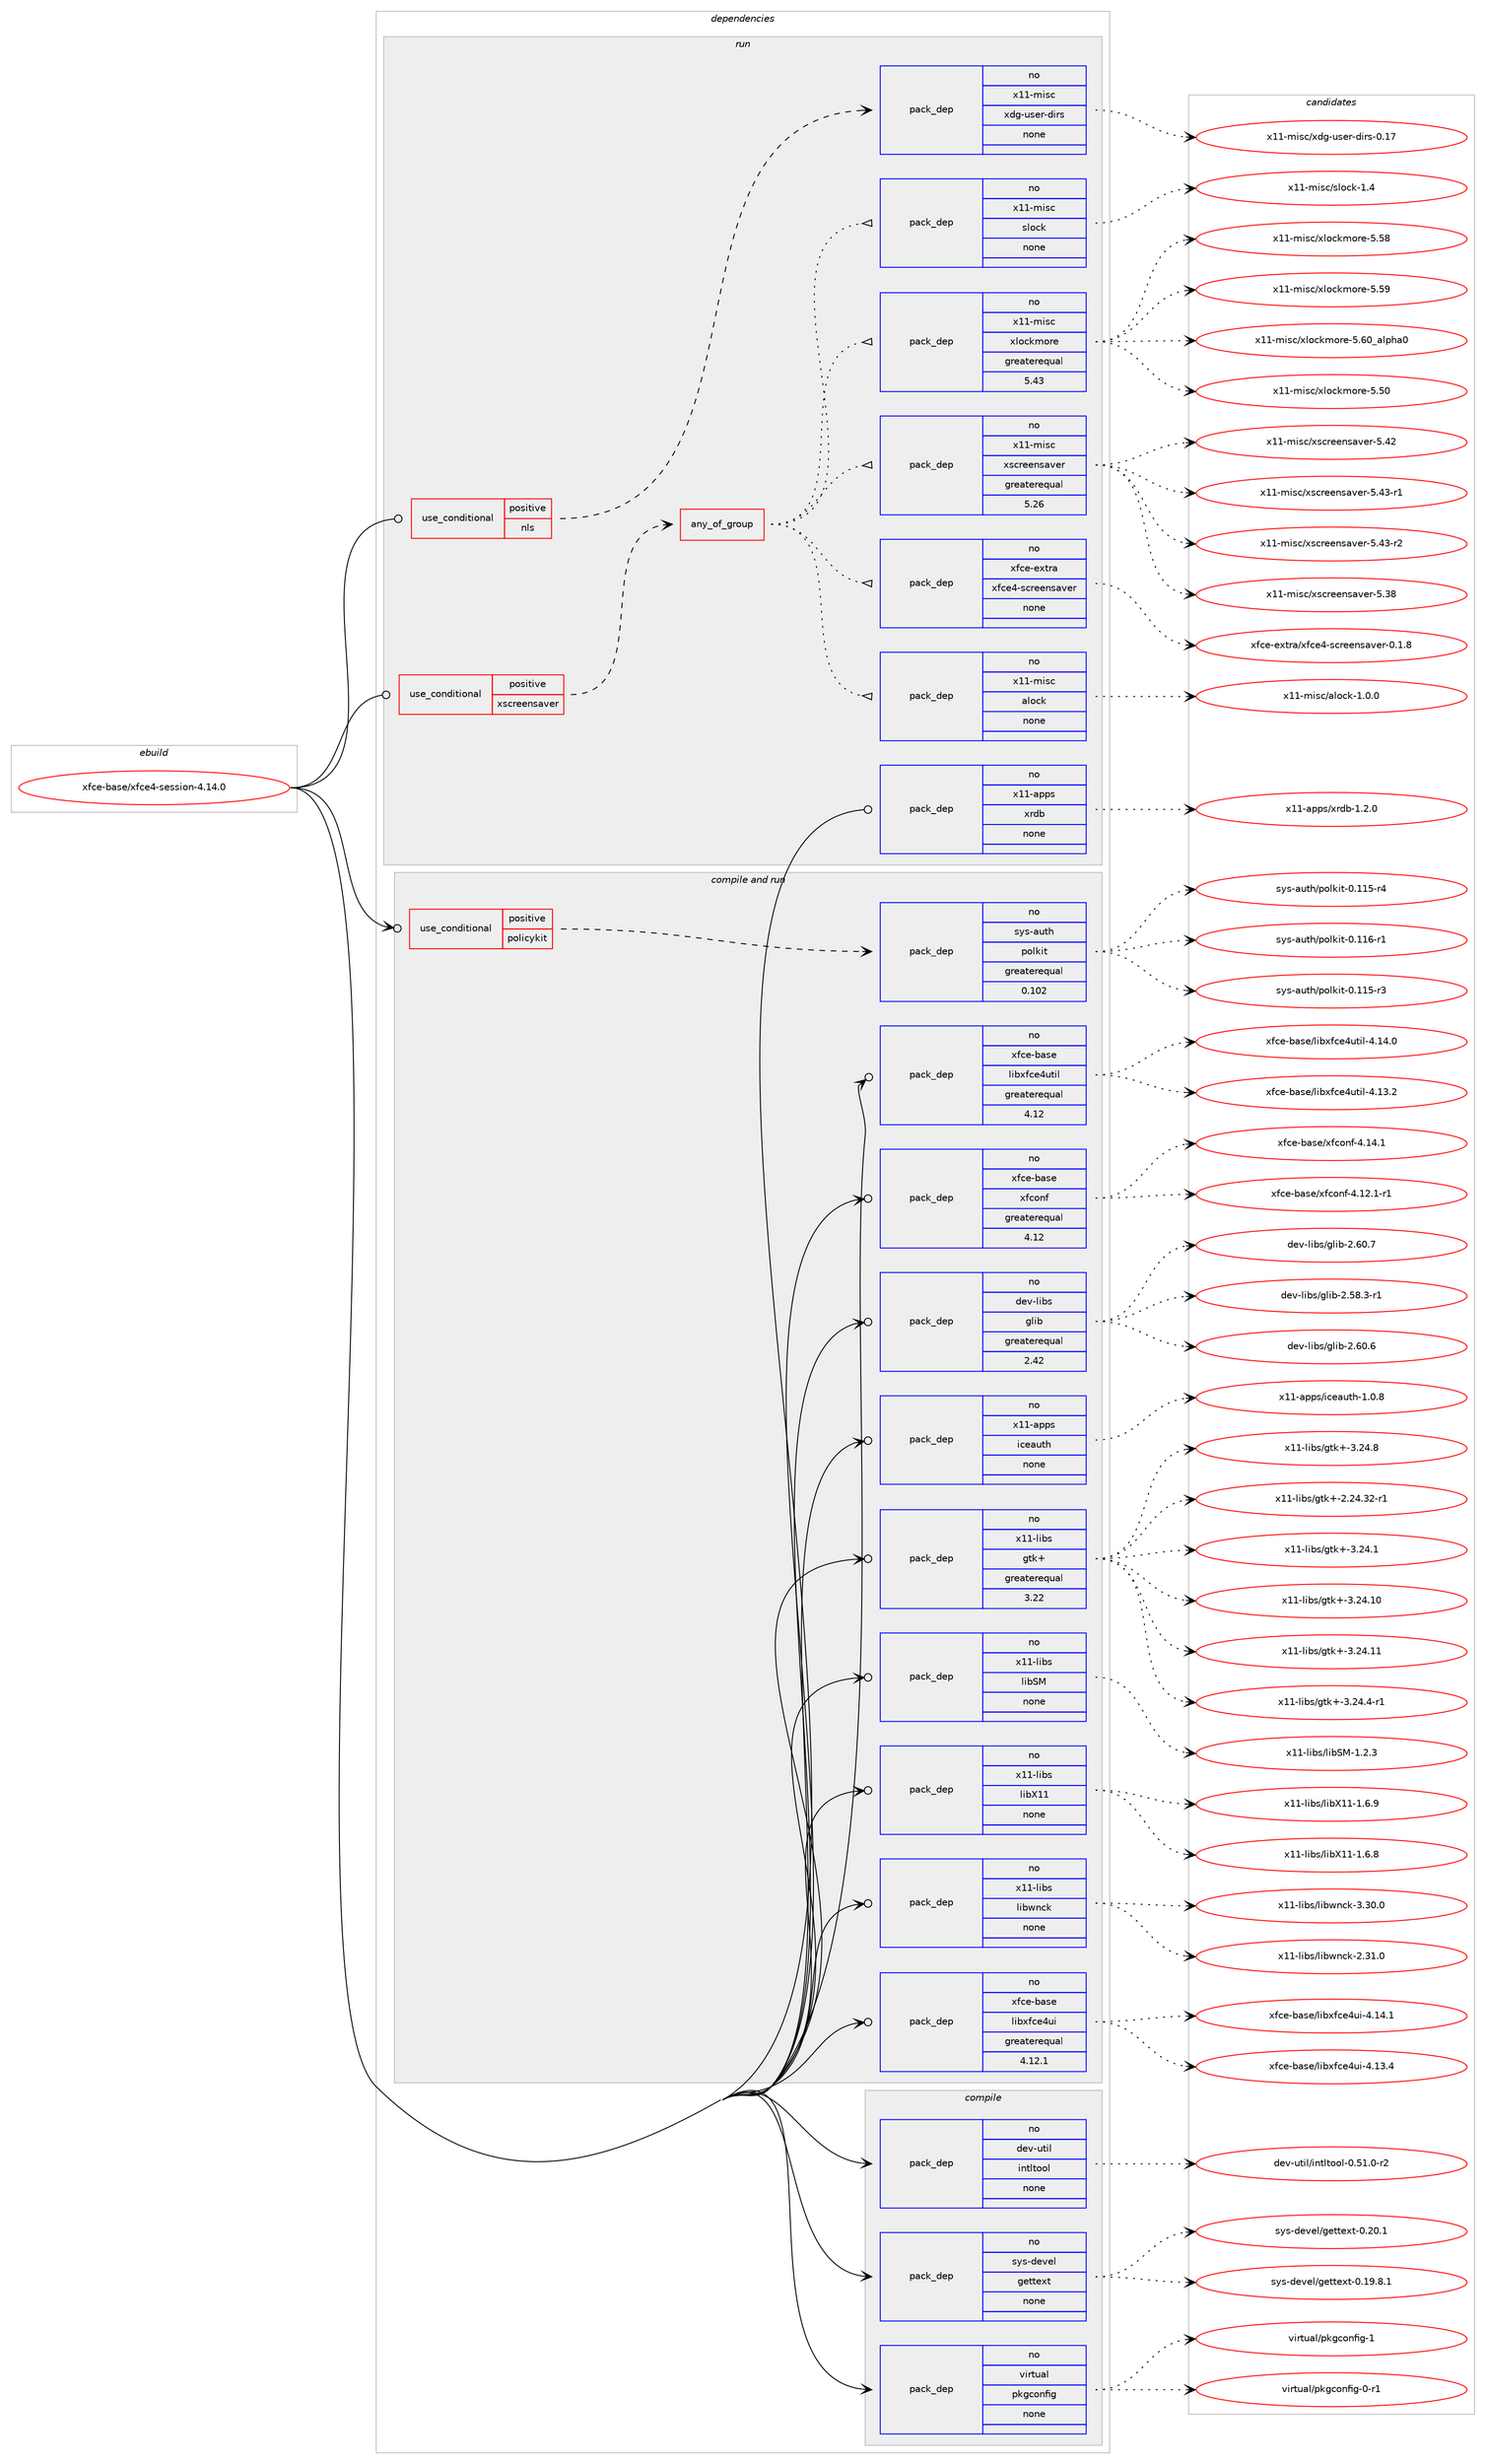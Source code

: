 digraph prolog {

# *************
# Graph options
# *************

newrank=true;
concentrate=true;
compound=true;
graph [rankdir=LR,fontname=Helvetica,fontsize=10,ranksep=1.5];#, ranksep=2.5, nodesep=0.2];
edge  [arrowhead=vee];
node  [fontname=Helvetica,fontsize=10];

# **********
# The ebuild
# **********

subgraph cluster_leftcol {
color=gray;
rank=same;
label=<<i>ebuild</i>>;
id [label="xfce-base/xfce4-session-4.14.0", color=red, width=4, href="../xfce-base/xfce4-session-4.14.0.svg"];
}

# ****************
# The dependencies
# ****************

subgraph cluster_midcol {
color=gray;
label=<<i>dependencies</i>>;
subgraph cluster_compile {
fillcolor="#eeeeee";
style=filled;
label=<<i>compile</i>>;
subgraph pack690324 {
dependency928187 [label=<<TABLE BORDER="0" CELLBORDER="1" CELLSPACING="0" CELLPADDING="4" WIDTH="220"><TR><TD ROWSPAN="6" CELLPADDING="30">pack_dep</TD></TR><TR><TD WIDTH="110">no</TD></TR><TR><TD>dev-util</TD></TR><TR><TD>intltool</TD></TR><TR><TD>none</TD></TR><TR><TD></TD></TR></TABLE>>, shape=none, color=blue];
}
id:e -> dependency928187:w [weight=20,style="solid",arrowhead="vee"];
subgraph pack690325 {
dependency928188 [label=<<TABLE BORDER="0" CELLBORDER="1" CELLSPACING="0" CELLPADDING="4" WIDTH="220"><TR><TD ROWSPAN="6" CELLPADDING="30">pack_dep</TD></TR><TR><TD WIDTH="110">no</TD></TR><TR><TD>sys-devel</TD></TR><TR><TD>gettext</TD></TR><TR><TD>none</TD></TR><TR><TD></TD></TR></TABLE>>, shape=none, color=blue];
}
id:e -> dependency928188:w [weight=20,style="solid",arrowhead="vee"];
subgraph pack690326 {
dependency928189 [label=<<TABLE BORDER="0" CELLBORDER="1" CELLSPACING="0" CELLPADDING="4" WIDTH="220"><TR><TD ROWSPAN="6" CELLPADDING="30">pack_dep</TD></TR><TR><TD WIDTH="110">no</TD></TR><TR><TD>virtual</TD></TR><TR><TD>pkgconfig</TD></TR><TR><TD>none</TD></TR><TR><TD></TD></TR></TABLE>>, shape=none, color=blue];
}
id:e -> dependency928189:w [weight=20,style="solid",arrowhead="vee"];
}
subgraph cluster_compileandrun {
fillcolor="#eeeeee";
style=filled;
label=<<i>compile and run</i>>;
subgraph cond220980 {
dependency928190 [label=<<TABLE BORDER="0" CELLBORDER="1" CELLSPACING="0" CELLPADDING="4"><TR><TD ROWSPAN="3" CELLPADDING="10">use_conditional</TD></TR><TR><TD>positive</TD></TR><TR><TD>policykit</TD></TR></TABLE>>, shape=none, color=red];
subgraph pack690327 {
dependency928191 [label=<<TABLE BORDER="0" CELLBORDER="1" CELLSPACING="0" CELLPADDING="4" WIDTH="220"><TR><TD ROWSPAN="6" CELLPADDING="30">pack_dep</TD></TR><TR><TD WIDTH="110">no</TD></TR><TR><TD>sys-auth</TD></TR><TR><TD>polkit</TD></TR><TR><TD>greaterequal</TD></TR><TR><TD>0.102</TD></TR></TABLE>>, shape=none, color=blue];
}
dependency928190:e -> dependency928191:w [weight=20,style="dashed",arrowhead="vee"];
}
id:e -> dependency928190:w [weight=20,style="solid",arrowhead="odotvee"];
subgraph pack690328 {
dependency928192 [label=<<TABLE BORDER="0" CELLBORDER="1" CELLSPACING="0" CELLPADDING="4" WIDTH="220"><TR><TD ROWSPAN="6" CELLPADDING="30">pack_dep</TD></TR><TR><TD WIDTH="110">no</TD></TR><TR><TD>dev-libs</TD></TR><TR><TD>glib</TD></TR><TR><TD>greaterequal</TD></TR><TR><TD>2.42</TD></TR></TABLE>>, shape=none, color=blue];
}
id:e -> dependency928192:w [weight=20,style="solid",arrowhead="odotvee"];
subgraph pack690329 {
dependency928193 [label=<<TABLE BORDER="0" CELLBORDER="1" CELLSPACING="0" CELLPADDING="4" WIDTH="220"><TR><TD ROWSPAN="6" CELLPADDING="30">pack_dep</TD></TR><TR><TD WIDTH="110">no</TD></TR><TR><TD>x11-apps</TD></TR><TR><TD>iceauth</TD></TR><TR><TD>none</TD></TR><TR><TD></TD></TR></TABLE>>, shape=none, color=blue];
}
id:e -> dependency928193:w [weight=20,style="solid",arrowhead="odotvee"];
subgraph pack690330 {
dependency928194 [label=<<TABLE BORDER="0" CELLBORDER="1" CELLSPACING="0" CELLPADDING="4" WIDTH="220"><TR><TD ROWSPAN="6" CELLPADDING="30">pack_dep</TD></TR><TR><TD WIDTH="110">no</TD></TR><TR><TD>x11-libs</TD></TR><TR><TD>gtk+</TD></TR><TR><TD>greaterequal</TD></TR><TR><TD>3.22</TD></TR></TABLE>>, shape=none, color=blue];
}
id:e -> dependency928194:w [weight=20,style="solid",arrowhead="odotvee"];
subgraph pack690331 {
dependency928195 [label=<<TABLE BORDER="0" CELLBORDER="1" CELLSPACING="0" CELLPADDING="4" WIDTH="220"><TR><TD ROWSPAN="6" CELLPADDING="30">pack_dep</TD></TR><TR><TD WIDTH="110">no</TD></TR><TR><TD>x11-libs</TD></TR><TR><TD>libSM</TD></TR><TR><TD>none</TD></TR><TR><TD></TD></TR></TABLE>>, shape=none, color=blue];
}
id:e -> dependency928195:w [weight=20,style="solid",arrowhead="odotvee"];
subgraph pack690332 {
dependency928196 [label=<<TABLE BORDER="0" CELLBORDER="1" CELLSPACING="0" CELLPADDING="4" WIDTH="220"><TR><TD ROWSPAN="6" CELLPADDING="30">pack_dep</TD></TR><TR><TD WIDTH="110">no</TD></TR><TR><TD>x11-libs</TD></TR><TR><TD>libX11</TD></TR><TR><TD>none</TD></TR><TR><TD></TD></TR></TABLE>>, shape=none, color=blue];
}
id:e -> dependency928196:w [weight=20,style="solid",arrowhead="odotvee"];
subgraph pack690333 {
dependency928197 [label=<<TABLE BORDER="0" CELLBORDER="1" CELLSPACING="0" CELLPADDING="4" WIDTH="220"><TR><TD ROWSPAN="6" CELLPADDING="30">pack_dep</TD></TR><TR><TD WIDTH="110">no</TD></TR><TR><TD>x11-libs</TD></TR><TR><TD>libwnck</TD></TR><TR><TD>none</TD></TR><TR><TD></TD></TR></TABLE>>, shape=none, color=blue];
}
id:e -> dependency928197:w [weight=20,style="solid",arrowhead="odotvee"];
subgraph pack690334 {
dependency928198 [label=<<TABLE BORDER="0" CELLBORDER="1" CELLSPACING="0" CELLPADDING="4" WIDTH="220"><TR><TD ROWSPAN="6" CELLPADDING="30">pack_dep</TD></TR><TR><TD WIDTH="110">no</TD></TR><TR><TD>xfce-base</TD></TR><TR><TD>libxfce4ui</TD></TR><TR><TD>greaterequal</TD></TR><TR><TD>4.12.1</TD></TR></TABLE>>, shape=none, color=blue];
}
id:e -> dependency928198:w [weight=20,style="solid",arrowhead="odotvee"];
subgraph pack690335 {
dependency928199 [label=<<TABLE BORDER="0" CELLBORDER="1" CELLSPACING="0" CELLPADDING="4" WIDTH="220"><TR><TD ROWSPAN="6" CELLPADDING="30">pack_dep</TD></TR><TR><TD WIDTH="110">no</TD></TR><TR><TD>xfce-base</TD></TR><TR><TD>libxfce4util</TD></TR><TR><TD>greaterequal</TD></TR><TR><TD>4.12</TD></TR></TABLE>>, shape=none, color=blue];
}
id:e -> dependency928199:w [weight=20,style="solid",arrowhead="odotvee"];
subgraph pack690336 {
dependency928200 [label=<<TABLE BORDER="0" CELLBORDER="1" CELLSPACING="0" CELLPADDING="4" WIDTH="220"><TR><TD ROWSPAN="6" CELLPADDING="30">pack_dep</TD></TR><TR><TD WIDTH="110">no</TD></TR><TR><TD>xfce-base</TD></TR><TR><TD>xfconf</TD></TR><TR><TD>greaterequal</TD></TR><TR><TD>4.12</TD></TR></TABLE>>, shape=none, color=blue];
}
id:e -> dependency928200:w [weight=20,style="solid",arrowhead="odotvee"];
}
subgraph cluster_run {
fillcolor="#eeeeee";
style=filled;
label=<<i>run</i>>;
subgraph cond220981 {
dependency928201 [label=<<TABLE BORDER="0" CELLBORDER="1" CELLSPACING="0" CELLPADDING="4"><TR><TD ROWSPAN="3" CELLPADDING="10">use_conditional</TD></TR><TR><TD>positive</TD></TR><TR><TD>nls</TD></TR></TABLE>>, shape=none, color=red];
subgraph pack690337 {
dependency928202 [label=<<TABLE BORDER="0" CELLBORDER="1" CELLSPACING="0" CELLPADDING="4" WIDTH="220"><TR><TD ROWSPAN="6" CELLPADDING="30">pack_dep</TD></TR><TR><TD WIDTH="110">no</TD></TR><TR><TD>x11-misc</TD></TR><TR><TD>xdg-user-dirs</TD></TR><TR><TD>none</TD></TR><TR><TD></TD></TR></TABLE>>, shape=none, color=blue];
}
dependency928201:e -> dependency928202:w [weight=20,style="dashed",arrowhead="vee"];
}
id:e -> dependency928201:w [weight=20,style="solid",arrowhead="odot"];
subgraph cond220982 {
dependency928203 [label=<<TABLE BORDER="0" CELLBORDER="1" CELLSPACING="0" CELLPADDING="4"><TR><TD ROWSPAN="3" CELLPADDING="10">use_conditional</TD></TR><TR><TD>positive</TD></TR><TR><TD>xscreensaver</TD></TR></TABLE>>, shape=none, color=red];
subgraph any16285 {
dependency928204 [label=<<TABLE BORDER="0" CELLBORDER="1" CELLSPACING="0" CELLPADDING="4"><TR><TD CELLPADDING="10">any_of_group</TD></TR></TABLE>>, shape=none, color=red];subgraph pack690338 {
dependency928205 [label=<<TABLE BORDER="0" CELLBORDER="1" CELLSPACING="0" CELLPADDING="4" WIDTH="220"><TR><TD ROWSPAN="6" CELLPADDING="30">pack_dep</TD></TR><TR><TD WIDTH="110">no</TD></TR><TR><TD>xfce-extra</TD></TR><TR><TD>xfce4-screensaver</TD></TR><TR><TD>none</TD></TR><TR><TD></TD></TR></TABLE>>, shape=none, color=blue];
}
dependency928204:e -> dependency928205:w [weight=20,style="dotted",arrowhead="oinv"];
subgraph pack690339 {
dependency928206 [label=<<TABLE BORDER="0" CELLBORDER="1" CELLSPACING="0" CELLPADDING="4" WIDTH="220"><TR><TD ROWSPAN="6" CELLPADDING="30">pack_dep</TD></TR><TR><TD WIDTH="110">no</TD></TR><TR><TD>x11-misc</TD></TR><TR><TD>xscreensaver</TD></TR><TR><TD>greaterequal</TD></TR><TR><TD>5.26</TD></TR></TABLE>>, shape=none, color=blue];
}
dependency928204:e -> dependency928206:w [weight=20,style="dotted",arrowhead="oinv"];
subgraph pack690340 {
dependency928207 [label=<<TABLE BORDER="0" CELLBORDER="1" CELLSPACING="0" CELLPADDING="4" WIDTH="220"><TR><TD ROWSPAN="6" CELLPADDING="30">pack_dep</TD></TR><TR><TD WIDTH="110">no</TD></TR><TR><TD>x11-misc</TD></TR><TR><TD>xlockmore</TD></TR><TR><TD>greaterequal</TD></TR><TR><TD>5.43</TD></TR></TABLE>>, shape=none, color=blue];
}
dependency928204:e -> dependency928207:w [weight=20,style="dotted",arrowhead="oinv"];
subgraph pack690341 {
dependency928208 [label=<<TABLE BORDER="0" CELLBORDER="1" CELLSPACING="0" CELLPADDING="4" WIDTH="220"><TR><TD ROWSPAN="6" CELLPADDING="30">pack_dep</TD></TR><TR><TD WIDTH="110">no</TD></TR><TR><TD>x11-misc</TD></TR><TR><TD>slock</TD></TR><TR><TD>none</TD></TR><TR><TD></TD></TR></TABLE>>, shape=none, color=blue];
}
dependency928204:e -> dependency928208:w [weight=20,style="dotted",arrowhead="oinv"];
subgraph pack690342 {
dependency928209 [label=<<TABLE BORDER="0" CELLBORDER="1" CELLSPACING="0" CELLPADDING="4" WIDTH="220"><TR><TD ROWSPAN="6" CELLPADDING="30">pack_dep</TD></TR><TR><TD WIDTH="110">no</TD></TR><TR><TD>x11-misc</TD></TR><TR><TD>alock</TD></TR><TR><TD>none</TD></TR><TR><TD></TD></TR></TABLE>>, shape=none, color=blue];
}
dependency928204:e -> dependency928209:w [weight=20,style="dotted",arrowhead="oinv"];
}
dependency928203:e -> dependency928204:w [weight=20,style="dashed",arrowhead="vee"];
}
id:e -> dependency928203:w [weight=20,style="solid",arrowhead="odot"];
subgraph pack690343 {
dependency928210 [label=<<TABLE BORDER="0" CELLBORDER="1" CELLSPACING="0" CELLPADDING="4" WIDTH="220"><TR><TD ROWSPAN="6" CELLPADDING="30">pack_dep</TD></TR><TR><TD WIDTH="110">no</TD></TR><TR><TD>x11-apps</TD></TR><TR><TD>xrdb</TD></TR><TR><TD>none</TD></TR><TR><TD></TD></TR></TABLE>>, shape=none, color=blue];
}
id:e -> dependency928210:w [weight=20,style="solid",arrowhead="odot"];
}
}

# **************
# The candidates
# **************

subgraph cluster_choices {
rank=same;
color=gray;
label=<<i>candidates</i>>;

subgraph choice690324 {
color=black;
nodesep=1;
choice1001011184511711610510847105110116108116111111108454846534946484511450 [label="dev-util/intltool-0.51.0-r2", color=red, width=4,href="../dev-util/intltool-0.51.0-r2.svg"];
dependency928187:e -> choice1001011184511711610510847105110116108116111111108454846534946484511450:w [style=dotted,weight="100"];
}
subgraph choice690325 {
color=black;
nodesep=1;
choice1151211154510010111810110847103101116116101120116454846495746564649 [label="sys-devel/gettext-0.19.8.1", color=red, width=4,href="../sys-devel/gettext-0.19.8.1.svg"];
choice115121115451001011181011084710310111611610112011645484650484649 [label="sys-devel/gettext-0.20.1", color=red, width=4,href="../sys-devel/gettext-0.20.1.svg"];
dependency928188:e -> choice1151211154510010111810110847103101116116101120116454846495746564649:w [style=dotted,weight="100"];
dependency928188:e -> choice115121115451001011181011084710310111611610112011645484650484649:w [style=dotted,weight="100"];
}
subgraph choice690326 {
color=black;
nodesep=1;
choice11810511411611797108471121071039911111010210510345484511449 [label="virtual/pkgconfig-0-r1", color=red, width=4,href="../virtual/pkgconfig-0-r1.svg"];
choice1181051141161179710847112107103991111101021051034549 [label="virtual/pkgconfig-1", color=red, width=4,href="../virtual/pkgconfig-1.svg"];
dependency928189:e -> choice11810511411611797108471121071039911111010210510345484511449:w [style=dotted,weight="100"];
dependency928189:e -> choice1181051141161179710847112107103991111101021051034549:w [style=dotted,weight="100"];
}
subgraph choice690327 {
color=black;
nodesep=1;
choice1151211154597117116104471121111081071051164548464949534511451 [label="sys-auth/polkit-0.115-r3", color=red, width=4,href="../sys-auth/polkit-0.115-r3.svg"];
choice1151211154597117116104471121111081071051164548464949534511452 [label="sys-auth/polkit-0.115-r4", color=red, width=4,href="../sys-auth/polkit-0.115-r4.svg"];
choice1151211154597117116104471121111081071051164548464949544511449 [label="sys-auth/polkit-0.116-r1", color=red, width=4,href="../sys-auth/polkit-0.116-r1.svg"];
dependency928191:e -> choice1151211154597117116104471121111081071051164548464949534511451:w [style=dotted,weight="100"];
dependency928191:e -> choice1151211154597117116104471121111081071051164548464949534511452:w [style=dotted,weight="100"];
dependency928191:e -> choice1151211154597117116104471121111081071051164548464949544511449:w [style=dotted,weight="100"];
}
subgraph choice690328 {
color=black;
nodesep=1;
choice10010111845108105981154710310810598455046535646514511449 [label="dev-libs/glib-2.58.3-r1", color=red, width=4,href="../dev-libs/glib-2.58.3-r1.svg"];
choice1001011184510810598115471031081059845504654484654 [label="dev-libs/glib-2.60.6", color=red, width=4,href="../dev-libs/glib-2.60.6.svg"];
choice1001011184510810598115471031081059845504654484655 [label="dev-libs/glib-2.60.7", color=red, width=4,href="../dev-libs/glib-2.60.7.svg"];
dependency928192:e -> choice10010111845108105981154710310810598455046535646514511449:w [style=dotted,weight="100"];
dependency928192:e -> choice1001011184510810598115471031081059845504654484654:w [style=dotted,weight="100"];
dependency928192:e -> choice1001011184510810598115471031081059845504654484655:w [style=dotted,weight="100"];
}
subgraph choice690329 {
color=black;
nodesep=1;
choice12049494597112112115471059910197117116104454946484656 [label="x11-apps/iceauth-1.0.8", color=red, width=4,href="../x11-apps/iceauth-1.0.8.svg"];
dependency928193:e -> choice12049494597112112115471059910197117116104454946484656:w [style=dotted,weight="100"];
}
subgraph choice690330 {
color=black;
nodesep=1;
choice12049494510810598115471031161074345504650524651504511449 [label="x11-libs/gtk+-2.24.32-r1", color=red, width=4,href="../x11-libs/gtk+-2.24.32-r1.svg"];
choice12049494510810598115471031161074345514650524649 [label="x11-libs/gtk+-3.24.1", color=red, width=4,href="../x11-libs/gtk+-3.24.1.svg"];
choice1204949451081059811547103116107434551465052464948 [label="x11-libs/gtk+-3.24.10", color=red, width=4,href="../x11-libs/gtk+-3.24.10.svg"];
choice1204949451081059811547103116107434551465052464949 [label="x11-libs/gtk+-3.24.11", color=red, width=4,href="../x11-libs/gtk+-3.24.11.svg"];
choice120494945108105981154710311610743455146505246524511449 [label="x11-libs/gtk+-3.24.4-r1", color=red, width=4,href="../x11-libs/gtk+-3.24.4-r1.svg"];
choice12049494510810598115471031161074345514650524656 [label="x11-libs/gtk+-3.24.8", color=red, width=4,href="../x11-libs/gtk+-3.24.8.svg"];
dependency928194:e -> choice12049494510810598115471031161074345504650524651504511449:w [style=dotted,weight="100"];
dependency928194:e -> choice12049494510810598115471031161074345514650524649:w [style=dotted,weight="100"];
dependency928194:e -> choice1204949451081059811547103116107434551465052464948:w [style=dotted,weight="100"];
dependency928194:e -> choice1204949451081059811547103116107434551465052464949:w [style=dotted,weight="100"];
dependency928194:e -> choice120494945108105981154710311610743455146505246524511449:w [style=dotted,weight="100"];
dependency928194:e -> choice12049494510810598115471031161074345514650524656:w [style=dotted,weight="100"];
}
subgraph choice690331 {
color=black;
nodesep=1;
choice1204949451081059811547108105988377454946504651 [label="x11-libs/libSM-1.2.3", color=red, width=4,href="../x11-libs/libSM-1.2.3.svg"];
dependency928195:e -> choice1204949451081059811547108105988377454946504651:w [style=dotted,weight="100"];
}
subgraph choice690332 {
color=black;
nodesep=1;
choice120494945108105981154710810598884949454946544656 [label="x11-libs/libX11-1.6.8", color=red, width=4,href="../x11-libs/libX11-1.6.8.svg"];
choice120494945108105981154710810598884949454946544657 [label="x11-libs/libX11-1.6.9", color=red, width=4,href="../x11-libs/libX11-1.6.9.svg"];
dependency928196:e -> choice120494945108105981154710810598884949454946544656:w [style=dotted,weight="100"];
dependency928196:e -> choice120494945108105981154710810598884949454946544657:w [style=dotted,weight="100"];
}
subgraph choice690333 {
color=black;
nodesep=1;
choice1204949451081059811547108105981191109910745504651494648 [label="x11-libs/libwnck-2.31.0", color=red, width=4,href="../x11-libs/libwnck-2.31.0.svg"];
choice1204949451081059811547108105981191109910745514651484648 [label="x11-libs/libwnck-3.30.0", color=red, width=4,href="../x11-libs/libwnck-3.30.0.svg"];
dependency928197:e -> choice1204949451081059811547108105981191109910745504651494648:w [style=dotted,weight="100"];
dependency928197:e -> choice1204949451081059811547108105981191109910745514651484648:w [style=dotted,weight="100"];
}
subgraph choice690334 {
color=black;
nodesep=1;
choice120102991014598971151014710810598120102991015211710545524649514652 [label="xfce-base/libxfce4ui-4.13.4", color=red, width=4,href="../xfce-base/libxfce4ui-4.13.4.svg"];
choice120102991014598971151014710810598120102991015211710545524649524649 [label="xfce-base/libxfce4ui-4.14.1", color=red, width=4,href="../xfce-base/libxfce4ui-4.14.1.svg"];
dependency928198:e -> choice120102991014598971151014710810598120102991015211710545524649514652:w [style=dotted,weight="100"];
dependency928198:e -> choice120102991014598971151014710810598120102991015211710545524649524649:w [style=dotted,weight="100"];
}
subgraph choice690335 {
color=black;
nodesep=1;
choice120102991014598971151014710810598120102991015211711610510845524649514650 [label="xfce-base/libxfce4util-4.13.2", color=red, width=4,href="../xfce-base/libxfce4util-4.13.2.svg"];
choice120102991014598971151014710810598120102991015211711610510845524649524648 [label="xfce-base/libxfce4util-4.14.0", color=red, width=4,href="../xfce-base/libxfce4util-4.14.0.svg"];
dependency928199:e -> choice120102991014598971151014710810598120102991015211711610510845524649514650:w [style=dotted,weight="100"];
dependency928199:e -> choice120102991014598971151014710810598120102991015211711610510845524649524648:w [style=dotted,weight="100"];
}
subgraph choice690336 {
color=black;
nodesep=1;
choice120102991014598971151014712010299111110102455246495046494511449 [label="xfce-base/xfconf-4.12.1-r1", color=red, width=4,href="../xfce-base/xfconf-4.12.1-r1.svg"];
choice12010299101459897115101471201029911111010245524649524649 [label="xfce-base/xfconf-4.14.1", color=red, width=4,href="../xfce-base/xfconf-4.14.1.svg"];
dependency928200:e -> choice120102991014598971151014712010299111110102455246495046494511449:w [style=dotted,weight="100"];
dependency928200:e -> choice12010299101459897115101471201029911111010245524649524649:w [style=dotted,weight="100"];
}
subgraph choice690337 {
color=black;
nodesep=1;
choice120494945109105115994712010010345117115101114451001051141154548464955 [label="x11-misc/xdg-user-dirs-0.17", color=red, width=4,href="../x11-misc/xdg-user-dirs-0.17.svg"];
dependency928202:e -> choice120494945109105115994712010010345117115101114451001051141154548464955:w [style=dotted,weight="100"];
}
subgraph choice690338 {
color=black;
nodesep=1;
choice120102991014510112011611497471201029910152451159911410110111011597118101114454846494656 [label="xfce-extra/xfce4-screensaver-0.1.8", color=red, width=4,href="../xfce-extra/xfce4-screensaver-0.1.8.svg"];
dependency928205:e -> choice120102991014510112011611497471201029910152451159911410110111011597118101114454846494656:w [style=dotted,weight="100"];
}
subgraph choice690339 {
color=black;
nodesep=1;
choice120494945109105115994712011599114101101110115971181011144553465156 [label="x11-misc/xscreensaver-5.38", color=red, width=4,href="../x11-misc/xscreensaver-5.38.svg"];
choice120494945109105115994712011599114101101110115971181011144553465250 [label="x11-misc/xscreensaver-5.42", color=red, width=4,href="../x11-misc/xscreensaver-5.42.svg"];
choice1204949451091051159947120115991141011011101159711810111445534652514511449 [label="x11-misc/xscreensaver-5.43-r1", color=red, width=4,href="../x11-misc/xscreensaver-5.43-r1.svg"];
choice1204949451091051159947120115991141011011101159711810111445534652514511450 [label="x11-misc/xscreensaver-5.43-r2", color=red, width=4,href="../x11-misc/xscreensaver-5.43-r2.svg"];
dependency928206:e -> choice120494945109105115994712011599114101101110115971181011144553465156:w [style=dotted,weight="100"];
dependency928206:e -> choice120494945109105115994712011599114101101110115971181011144553465250:w [style=dotted,weight="100"];
dependency928206:e -> choice1204949451091051159947120115991141011011101159711810111445534652514511449:w [style=dotted,weight="100"];
dependency928206:e -> choice1204949451091051159947120115991141011011101159711810111445534652514511450:w [style=dotted,weight="100"];
}
subgraph choice690340 {
color=black;
nodesep=1;
choice1204949451091051159947120108111991071091111141014553465348 [label="x11-misc/xlockmore-5.50", color=red, width=4,href="../x11-misc/xlockmore-5.50.svg"];
choice1204949451091051159947120108111991071091111141014553465356 [label="x11-misc/xlockmore-5.58", color=red, width=4,href="../x11-misc/xlockmore-5.58.svg"];
choice1204949451091051159947120108111991071091111141014553465357 [label="x11-misc/xlockmore-5.59", color=red, width=4,href="../x11-misc/xlockmore-5.59.svg"];
choice120494945109105115994712010811199107109111114101455346544895971081121049748 [label="x11-misc/xlockmore-5.60_alpha0", color=red, width=4,href="../x11-misc/xlockmore-5.60_alpha0.svg"];
dependency928207:e -> choice1204949451091051159947120108111991071091111141014553465348:w [style=dotted,weight="100"];
dependency928207:e -> choice1204949451091051159947120108111991071091111141014553465356:w [style=dotted,weight="100"];
dependency928207:e -> choice1204949451091051159947120108111991071091111141014553465357:w [style=dotted,weight="100"];
dependency928207:e -> choice120494945109105115994712010811199107109111114101455346544895971081121049748:w [style=dotted,weight="100"];
}
subgraph choice690341 {
color=black;
nodesep=1;
choice12049494510910511599471151081119910745494652 [label="x11-misc/slock-1.4", color=red, width=4,href="../x11-misc/slock-1.4.svg"];
dependency928208:e -> choice12049494510910511599471151081119910745494652:w [style=dotted,weight="100"];
}
subgraph choice690342 {
color=black;
nodesep=1;
choice12049494510910511599479710811199107454946484648 [label="x11-misc/alock-1.0.0", color=red, width=4,href="../x11-misc/alock-1.0.0.svg"];
dependency928209:e -> choice12049494510910511599479710811199107454946484648:w [style=dotted,weight="100"];
}
subgraph choice690343 {
color=black;
nodesep=1;
choice120494945971121121154712011410098454946504648 [label="x11-apps/xrdb-1.2.0", color=red, width=4,href="../x11-apps/xrdb-1.2.0.svg"];
dependency928210:e -> choice120494945971121121154712011410098454946504648:w [style=dotted,weight="100"];
}
}

}
